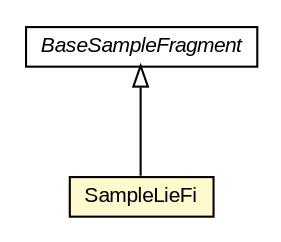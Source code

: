 #!/usr/local/bin/dot
#
# Class diagram 
# Generated by UMLGraph version R5_6-24-gf6e263 (http://www.umlgraph.org/)
#

digraph G {
	edge [fontname="arial",fontsize=10,labelfontname="arial",labelfontsize=10];
	node [fontname="arial",fontsize=10,shape=plaintext];
	nodesep=0.25;
	ranksep=0.5;
	// org.osmdroid.samplefragments.BaseSampleFragment
	c259122 [label=<<table title="org.osmdroid.samplefragments.BaseSampleFragment" border="0" cellborder="1" cellspacing="0" cellpadding="2" port="p" href="../BaseSampleFragment.html">
		<tr><td><table border="0" cellspacing="0" cellpadding="1">
<tr><td align="center" balign="center"><font face="arial italic"> BaseSampleFragment </font></td></tr>
		</table></td></tr>
		</table>>, URL="../BaseSampleFragment.html", fontname="arial", fontcolor="black", fontsize=10.0];
	// org.osmdroid.samplefragments.tilesources.SampleLieFi
	c259257 [label=<<table title="org.osmdroid.samplefragments.tilesources.SampleLieFi" border="0" cellborder="1" cellspacing="0" cellpadding="2" port="p" bgcolor="lemonChiffon" href="./SampleLieFi.html">
		<tr><td><table border="0" cellspacing="0" cellpadding="1">
<tr><td align="center" balign="center"> SampleLieFi </td></tr>
		</table></td></tr>
		</table>>, URL="./SampleLieFi.html", fontname="arial", fontcolor="black", fontsize=10.0];
	//org.osmdroid.samplefragments.tilesources.SampleLieFi extends org.osmdroid.samplefragments.BaseSampleFragment
	c259122:p -> c259257:p [dir=back,arrowtail=empty];
}

